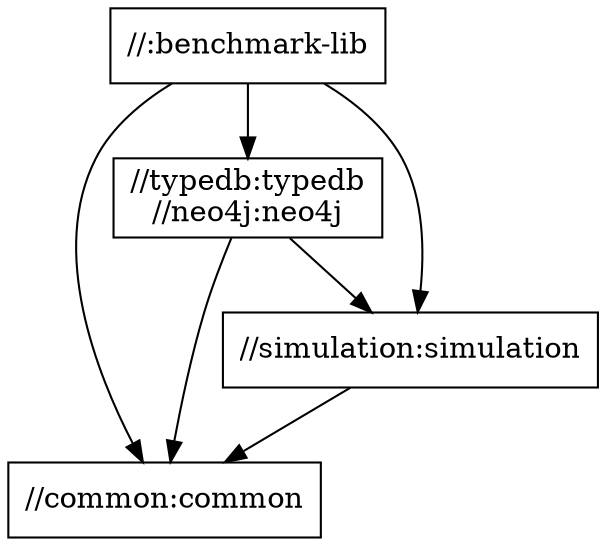 digraph mygraph {
  node [shape=box];
  "//:benchmark-lib"
  "//:benchmark-lib" -> "//common:common"
  "//:benchmark-lib" -> "//typedb:typedb\n//neo4j:neo4j"
  "//:benchmark-lib" -> "//simulation:simulation"
  "//typedb:typedb\n//neo4j:neo4j"
  "//typedb:typedb\n//neo4j:neo4j" -> "//common:common"
  "//typedb:typedb\n//neo4j:neo4j" -> "//simulation:simulation"
  "//simulation:simulation"
  "//simulation:simulation" -> "//common:common"
  "//common:common"
}
